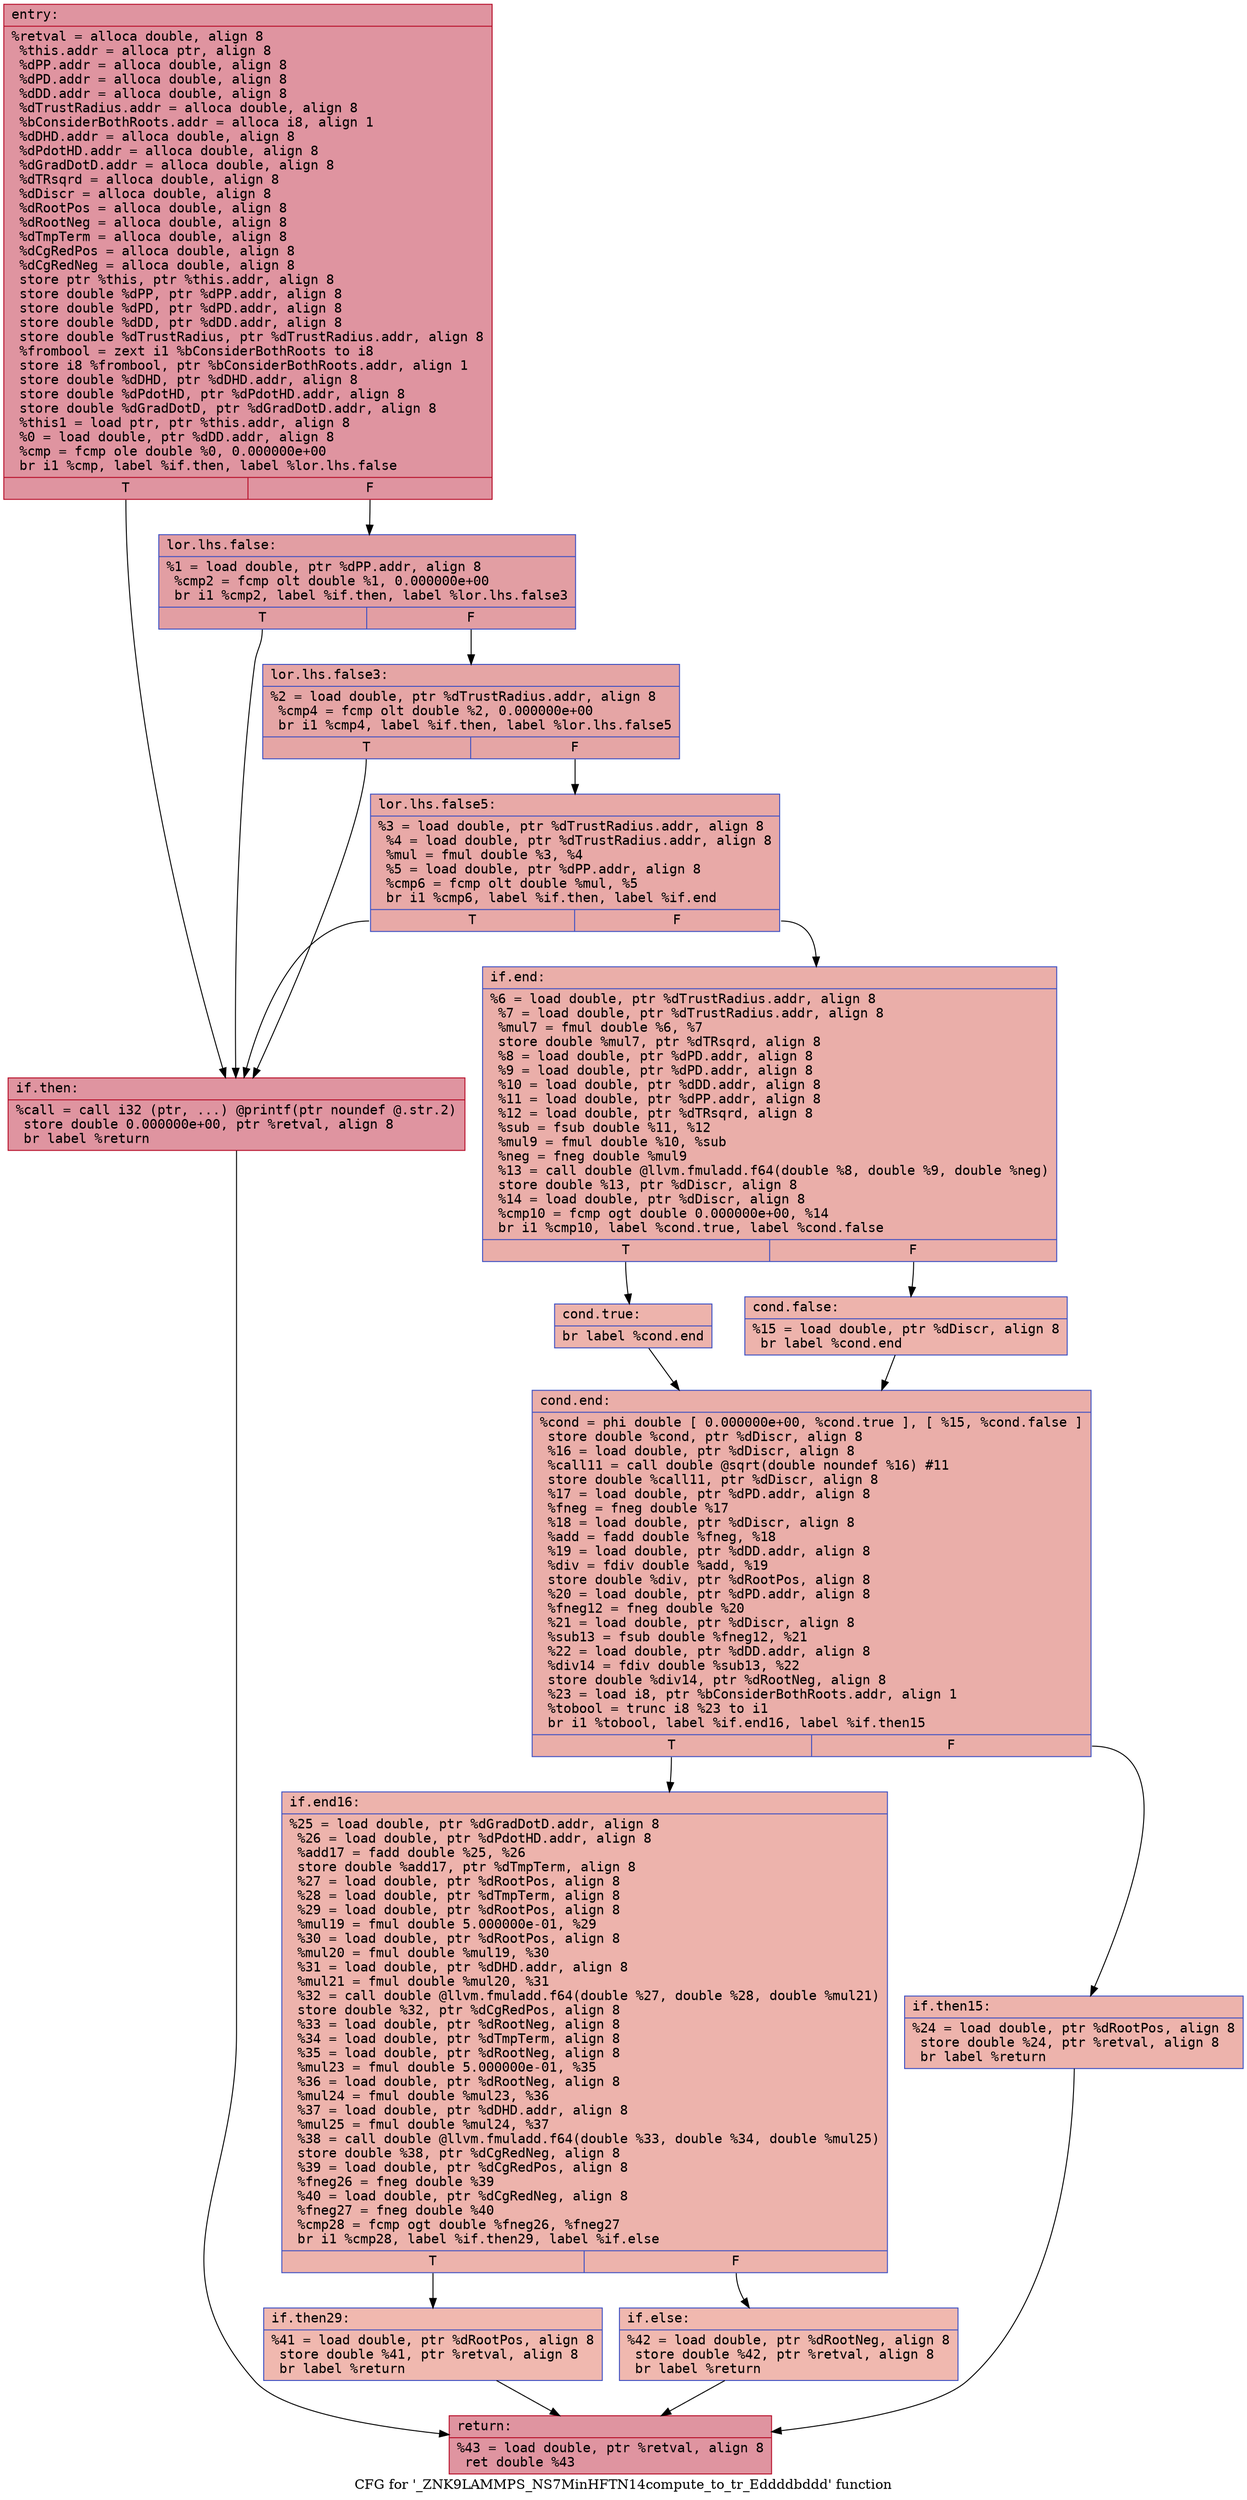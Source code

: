 digraph "CFG for '_ZNK9LAMMPS_NS7MinHFTN14compute_to_tr_Eddddbddd' function" {
	label="CFG for '_ZNK9LAMMPS_NS7MinHFTN14compute_to_tr_Eddddbddd' function";

	Node0x556e8458cfd0 [shape=record,color="#b70d28ff", style=filled, fillcolor="#b70d2870" fontname="Courier",label="{entry:\l|  %retval = alloca double, align 8\l  %this.addr = alloca ptr, align 8\l  %dPP.addr = alloca double, align 8\l  %dPD.addr = alloca double, align 8\l  %dDD.addr = alloca double, align 8\l  %dTrustRadius.addr = alloca double, align 8\l  %bConsiderBothRoots.addr = alloca i8, align 1\l  %dDHD.addr = alloca double, align 8\l  %dPdotHD.addr = alloca double, align 8\l  %dGradDotD.addr = alloca double, align 8\l  %dTRsqrd = alloca double, align 8\l  %dDiscr = alloca double, align 8\l  %dRootPos = alloca double, align 8\l  %dRootNeg = alloca double, align 8\l  %dTmpTerm = alloca double, align 8\l  %dCgRedPos = alloca double, align 8\l  %dCgRedNeg = alloca double, align 8\l  store ptr %this, ptr %this.addr, align 8\l  store double %dPP, ptr %dPP.addr, align 8\l  store double %dPD, ptr %dPD.addr, align 8\l  store double %dDD, ptr %dDD.addr, align 8\l  store double %dTrustRadius, ptr %dTrustRadius.addr, align 8\l  %frombool = zext i1 %bConsiderBothRoots to i8\l  store i8 %frombool, ptr %bConsiderBothRoots.addr, align 1\l  store double %dDHD, ptr %dDHD.addr, align 8\l  store double %dPdotHD, ptr %dPdotHD.addr, align 8\l  store double %dGradDotD, ptr %dGradDotD.addr, align 8\l  %this1 = load ptr, ptr %this.addr, align 8\l  %0 = load double, ptr %dDD.addr, align 8\l  %cmp = fcmp ole double %0, 0.000000e+00\l  br i1 %cmp, label %if.then, label %lor.lhs.false\l|{<s0>T|<s1>F}}"];
	Node0x556e8458cfd0:s0 -> Node0x556e84592d90[tooltip="entry -> if.then\nProbability 50.00%" ];
	Node0x556e8458cfd0:s1 -> Node0x556e84592e00[tooltip="entry -> lor.lhs.false\nProbability 50.00%" ];
	Node0x556e84592e00 [shape=record,color="#3d50c3ff", style=filled, fillcolor="#be242e70" fontname="Courier",label="{lor.lhs.false:\l|  %1 = load double, ptr %dPP.addr, align 8\l  %cmp2 = fcmp olt double %1, 0.000000e+00\l  br i1 %cmp2, label %if.then, label %lor.lhs.false3\l|{<s0>T|<s1>F}}"];
	Node0x556e84592e00:s0 -> Node0x556e84592d90[tooltip="lor.lhs.false -> if.then\nProbability 50.00%" ];
	Node0x556e84592e00:s1 -> Node0x556e84592fa0[tooltip="lor.lhs.false -> lor.lhs.false3\nProbability 50.00%" ];
	Node0x556e84592fa0 [shape=record,color="#3d50c3ff", style=filled, fillcolor="#c5333470" fontname="Courier",label="{lor.lhs.false3:\l|  %2 = load double, ptr %dTrustRadius.addr, align 8\l  %cmp4 = fcmp olt double %2, 0.000000e+00\l  br i1 %cmp4, label %if.then, label %lor.lhs.false5\l|{<s0>T|<s1>F}}"];
	Node0x556e84592fa0:s0 -> Node0x556e84592d90[tooltip="lor.lhs.false3 -> if.then\nProbability 50.00%" ];
	Node0x556e84592fa0:s1 -> Node0x556e84593200[tooltip="lor.lhs.false3 -> lor.lhs.false5\nProbability 50.00%" ];
	Node0x556e84593200 [shape=record,color="#3d50c3ff", style=filled, fillcolor="#ca3b3770" fontname="Courier",label="{lor.lhs.false5:\l|  %3 = load double, ptr %dTrustRadius.addr, align 8\l  %4 = load double, ptr %dTrustRadius.addr, align 8\l  %mul = fmul double %3, %4\l  %5 = load double, ptr %dPP.addr, align 8\l  %cmp6 = fcmp olt double %mul, %5\l  br i1 %cmp6, label %if.then, label %if.end\l|{<s0>T|<s1>F}}"];
	Node0x556e84593200:s0 -> Node0x556e84592d90[tooltip="lor.lhs.false5 -> if.then\nProbability 50.00%" ];
	Node0x556e84593200:s1 -> Node0x556e84593610[tooltip="lor.lhs.false5 -> if.end\nProbability 50.00%" ];
	Node0x556e84592d90 [shape=record,color="#b70d28ff", style=filled, fillcolor="#b70d2870" fontname="Courier",label="{if.then:\l|  %call = call i32 (ptr, ...) @printf(ptr noundef @.str.2)\l  store double 0.000000e+00, ptr %retval, align 8\l  br label %return\l}"];
	Node0x556e84592d90 -> Node0x556e84593960[tooltip="if.then -> return\nProbability 100.00%" ];
	Node0x556e84593610 [shape=record,color="#3d50c3ff", style=filled, fillcolor="#d0473d70" fontname="Courier",label="{if.end:\l|  %6 = load double, ptr %dTrustRadius.addr, align 8\l  %7 = load double, ptr %dTrustRadius.addr, align 8\l  %mul7 = fmul double %6, %7\l  store double %mul7, ptr %dTRsqrd, align 8\l  %8 = load double, ptr %dPD.addr, align 8\l  %9 = load double, ptr %dPD.addr, align 8\l  %10 = load double, ptr %dDD.addr, align 8\l  %11 = load double, ptr %dPP.addr, align 8\l  %12 = load double, ptr %dTRsqrd, align 8\l  %sub = fsub double %11, %12\l  %mul9 = fmul double %10, %sub\l  %neg = fneg double %mul9\l  %13 = call double @llvm.fmuladd.f64(double %8, double %9, double %neg)\l  store double %13, ptr %dDiscr, align 8\l  %14 = load double, ptr %dDiscr, align 8\l  %cmp10 = fcmp ogt double 0.000000e+00, %14\l  br i1 %cmp10, label %cond.true, label %cond.false\l|{<s0>T|<s1>F}}"];
	Node0x556e84593610:s0 -> Node0x556e84594340[tooltip="if.end -> cond.true\nProbability 50.00%" ];
	Node0x556e84593610:s1 -> Node0x556e84594390[tooltip="if.end -> cond.false\nProbability 50.00%" ];
	Node0x556e84594340 [shape=record,color="#3d50c3ff", style=filled, fillcolor="#d6524470" fontname="Courier",label="{cond.true:\l|  br label %cond.end\l}"];
	Node0x556e84594340 -> Node0x556e84594490[tooltip="cond.true -> cond.end\nProbability 100.00%" ];
	Node0x556e84594390 [shape=record,color="#3d50c3ff", style=filled, fillcolor="#d6524470" fontname="Courier",label="{cond.false:\l|  %15 = load double, ptr %dDiscr, align 8\l  br label %cond.end\l}"];
	Node0x556e84594390 -> Node0x556e84594490[tooltip="cond.false -> cond.end\nProbability 100.00%" ];
	Node0x556e84594490 [shape=record,color="#3d50c3ff", style=filled, fillcolor="#d0473d70" fontname="Courier",label="{cond.end:\l|  %cond = phi double [ 0.000000e+00, %cond.true ], [ %15, %cond.false ]\l  store double %cond, ptr %dDiscr, align 8\l  %16 = load double, ptr %dDiscr, align 8\l  %call11 = call double @sqrt(double noundef %16) #11\l  store double %call11, ptr %dDiscr, align 8\l  %17 = load double, ptr %dPD.addr, align 8\l  %fneg = fneg double %17\l  %18 = load double, ptr %dDiscr, align 8\l  %add = fadd double %fneg, %18\l  %19 = load double, ptr %dDD.addr, align 8\l  %div = fdiv double %add, %19\l  store double %div, ptr %dRootPos, align 8\l  %20 = load double, ptr %dPD.addr, align 8\l  %fneg12 = fneg double %20\l  %21 = load double, ptr %dDiscr, align 8\l  %sub13 = fsub double %fneg12, %21\l  %22 = load double, ptr %dDD.addr, align 8\l  %div14 = fdiv double %sub13, %22\l  store double %div14, ptr %dRootNeg, align 8\l  %23 = load i8, ptr %bConsiderBothRoots.addr, align 1\l  %tobool = trunc i8 %23 to i1\l  br i1 %tobool, label %if.end16, label %if.then15\l|{<s0>T|<s1>F}}"];
	Node0x556e84594490:s0 -> Node0x556e84595600[tooltip="cond.end -> if.end16\nProbability 50.00%" ];
	Node0x556e84594490:s1 -> Node0x556e84595650[tooltip="cond.end -> if.then15\nProbability 50.00%" ];
	Node0x556e84595650 [shape=record,color="#3d50c3ff", style=filled, fillcolor="#d6524470" fontname="Courier",label="{if.then15:\l|  %24 = load double, ptr %dRootPos, align 8\l  store double %24, ptr %retval, align 8\l  br label %return\l}"];
	Node0x556e84595650 -> Node0x556e84593960[tooltip="if.then15 -> return\nProbability 100.00%" ];
	Node0x556e84595600 [shape=record,color="#3d50c3ff", style=filled, fillcolor="#d6524470" fontname="Courier",label="{if.end16:\l|  %25 = load double, ptr %dGradDotD.addr, align 8\l  %26 = load double, ptr %dPdotHD.addr, align 8\l  %add17 = fadd double %25, %26\l  store double %add17, ptr %dTmpTerm, align 8\l  %27 = load double, ptr %dRootPos, align 8\l  %28 = load double, ptr %dTmpTerm, align 8\l  %29 = load double, ptr %dRootPos, align 8\l  %mul19 = fmul double 5.000000e-01, %29\l  %30 = load double, ptr %dRootPos, align 8\l  %mul20 = fmul double %mul19, %30\l  %31 = load double, ptr %dDHD.addr, align 8\l  %mul21 = fmul double %mul20, %31\l  %32 = call double @llvm.fmuladd.f64(double %27, double %28, double %mul21)\l  store double %32, ptr %dCgRedPos, align 8\l  %33 = load double, ptr %dRootNeg, align 8\l  %34 = load double, ptr %dTmpTerm, align 8\l  %35 = load double, ptr %dRootNeg, align 8\l  %mul23 = fmul double 5.000000e-01, %35\l  %36 = load double, ptr %dRootNeg, align 8\l  %mul24 = fmul double %mul23, %36\l  %37 = load double, ptr %dDHD.addr, align 8\l  %mul25 = fmul double %mul24, %37\l  %38 = call double @llvm.fmuladd.f64(double %33, double %34, double %mul25)\l  store double %38, ptr %dCgRedNeg, align 8\l  %39 = load double, ptr %dCgRedPos, align 8\l  %fneg26 = fneg double %39\l  %40 = load double, ptr %dCgRedNeg, align 8\l  %fneg27 = fneg double %40\l  %cmp28 = fcmp ogt double %fneg26, %fneg27\l  br i1 %cmp28, label %if.then29, label %if.else\l|{<s0>T|<s1>F}}"];
	Node0x556e84595600:s0 -> Node0x556e84596b20[tooltip="if.end16 -> if.then29\nProbability 50.00%" ];
	Node0x556e84595600:s1 -> Node0x556e84596b70[tooltip="if.end16 -> if.else\nProbability 50.00%" ];
	Node0x556e84596b20 [shape=record,color="#3d50c3ff", style=filled, fillcolor="#dc5d4a70" fontname="Courier",label="{if.then29:\l|  %41 = load double, ptr %dRootPos, align 8\l  store double %41, ptr %retval, align 8\l  br label %return\l}"];
	Node0x556e84596b20 -> Node0x556e84593960[tooltip="if.then29 -> return\nProbability 100.00%" ];
	Node0x556e84596b70 [shape=record,color="#3d50c3ff", style=filled, fillcolor="#dc5d4a70" fontname="Courier",label="{if.else:\l|  %42 = load double, ptr %dRootNeg, align 8\l  store double %42, ptr %retval, align 8\l  br label %return\l}"];
	Node0x556e84596b70 -> Node0x556e84593960[tooltip="if.else -> return\nProbability 100.00%" ];
	Node0x556e84593960 [shape=record,color="#b70d28ff", style=filled, fillcolor="#b70d2870" fontname="Courier",label="{return:\l|  %43 = load double, ptr %retval, align 8\l  ret double %43\l}"];
}
